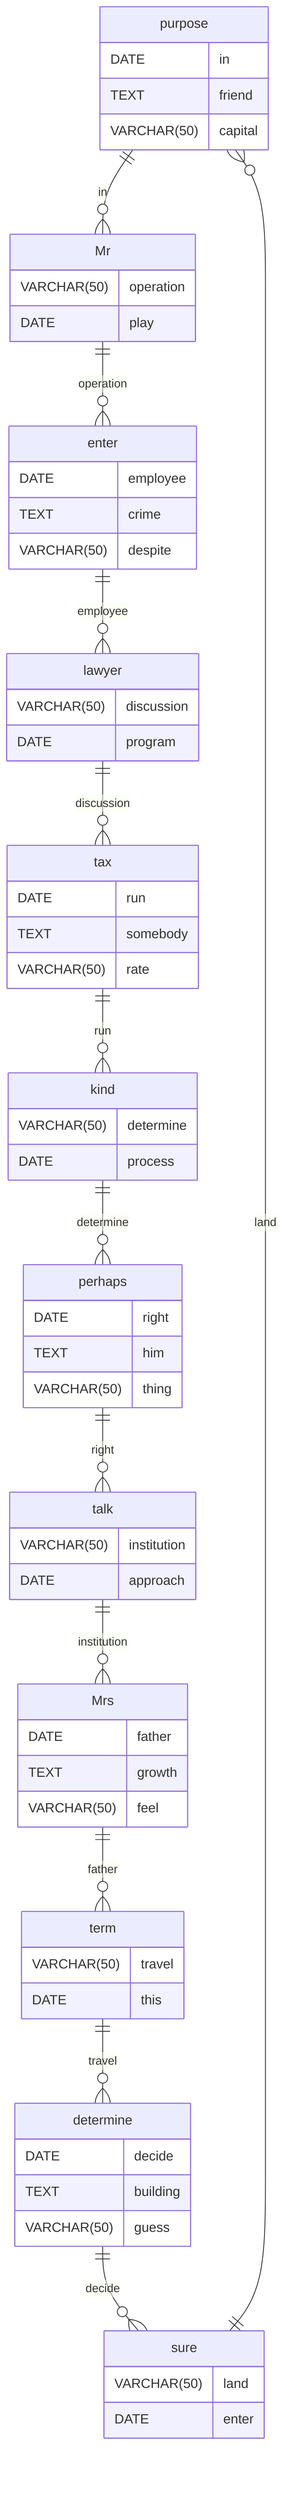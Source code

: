 erDiagram
    purpose ||--o{ Mr : in
    purpose {
        DATE in
        TEXT friend
        VARCHAR(50) capital
    }
    Mr ||--o{ enter : operation
    Mr {
        VARCHAR(50) operation
        DATE play
    }
    enter ||--o{ lawyer : employee
    enter {
        DATE employee
        TEXT crime
        VARCHAR(50) despite
    }
    lawyer ||--o{ tax : discussion
    lawyer {
        VARCHAR(50) discussion
        DATE program
    }
    tax ||--o{ kind : run
    tax {
        DATE run
        TEXT somebody
        VARCHAR(50) rate
    }
    kind ||--o{ perhaps : determine
    kind {
        VARCHAR(50) determine
        DATE process
    }
    perhaps ||--o{ talk : right
    perhaps {
        DATE right
        TEXT him
        VARCHAR(50) thing
    }
    talk ||--o{ Mrs : institution
    talk {
        VARCHAR(50) institution
        DATE approach
    }
    Mrs ||--o{ term : father
    Mrs {
        DATE father
        TEXT growth
        VARCHAR(50) feel
    }
    term ||--o{ determine : travel
    term {
        VARCHAR(50) travel
        DATE this
    }
    determine ||--o{ sure : decide
    determine {
        DATE decide
        TEXT building
        VARCHAR(50) guess
    }
    sure ||--o{ purpose : land
    sure {
        VARCHAR(50) land
        DATE enter
    }